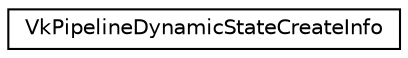 digraph "Graphical Class Hierarchy"
{
 // LATEX_PDF_SIZE
  edge [fontname="Helvetica",fontsize="10",labelfontname="Helvetica",labelfontsize="10"];
  node [fontname="Helvetica",fontsize="10",shape=record];
  rankdir="LR";
  Node0 [label="VkPipelineDynamicStateCreateInfo",height=0.2,width=0.4,color="black", fillcolor="white", style="filled",URL="$structVkPipelineDynamicStateCreateInfo.html",tooltip=" "];
}
